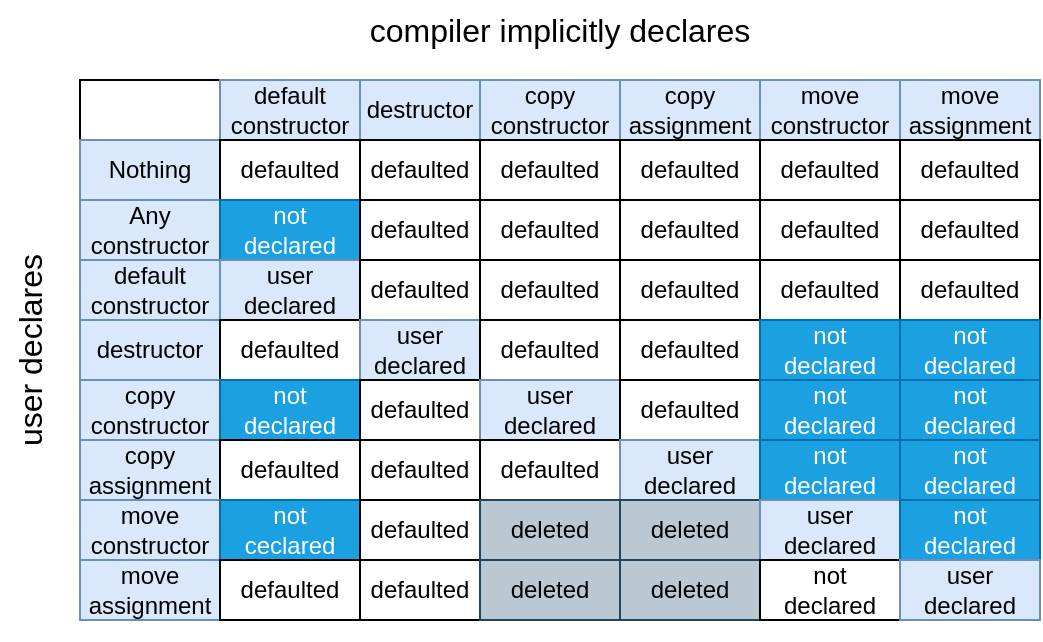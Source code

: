 <mxfile version="24.6.4" type="device">
  <diagram name="Page-1" id="bU2Xf8PQ_sOGb5f3-KPX">
    <mxGraphModel dx="637" dy="597" grid="1" gridSize="10" guides="1" tooltips="1" connect="1" arrows="1" fold="1" page="1" pageScale="1" pageWidth="850" pageHeight="1100" math="0" shadow="0">
      <root>
        <mxCell id="0" />
        <mxCell id="1" parent="0" />
        <mxCell id="cnHovPVh4oMCa_qqTdAi-1" value="" style="childLayout=tableLayout;recursiveResize=0;shadow=0;fillColor=none;" vertex="1" parent="1">
          <mxGeometry x="230" y="460" width="480" height="270" as="geometry" />
        </mxCell>
        <mxCell id="cnHovPVh4oMCa_qqTdAi-69" style="shape=tableRow;horizontal=0;startSize=0;swimlaneHead=0;swimlaneBody=0;top=0;left=0;bottom=0;right=0;dropTarget=0;collapsible=0;recursiveResize=0;expand=0;fontStyle=0;fillColor=none;strokeColor=inherit;" vertex="1" parent="cnHovPVh4oMCa_qqTdAi-1">
          <mxGeometry width="480" height="30" as="geometry" />
        </mxCell>
        <mxCell id="cnHovPVh4oMCa_qqTdAi-70" value="" style="connectable=0;recursiveResize=0;strokeColor=inherit;fillColor=none;align=center;whiteSpace=wrap;html=1;" vertex="1" parent="cnHovPVh4oMCa_qqTdAi-69">
          <mxGeometry width="70" height="30" as="geometry">
            <mxRectangle width="70" height="30" as="alternateBounds" />
          </mxGeometry>
        </mxCell>
        <mxCell id="cnHovPVh4oMCa_qqTdAi-71" value="default&lt;div&gt;constructor&lt;/div&gt;" style="connectable=0;recursiveResize=0;strokeColor=#6c8ebf;fillColor=#dae8fc;align=center;whiteSpace=wrap;html=1;" vertex="1" parent="cnHovPVh4oMCa_qqTdAi-69">
          <mxGeometry x="70" width="70" height="30" as="geometry">
            <mxRectangle width="70" height="30" as="alternateBounds" />
          </mxGeometry>
        </mxCell>
        <mxCell id="cnHovPVh4oMCa_qqTdAi-72" value="destructor" style="connectable=0;recursiveResize=0;strokeColor=#6c8ebf;fillColor=#dae8fc;align=center;whiteSpace=wrap;html=1;" vertex="1" parent="cnHovPVh4oMCa_qqTdAi-69">
          <mxGeometry x="140" width="60" height="30" as="geometry">
            <mxRectangle width="60" height="30" as="alternateBounds" />
          </mxGeometry>
        </mxCell>
        <mxCell id="cnHovPVh4oMCa_qqTdAi-73" value="copy constructor" style="connectable=0;recursiveResize=0;strokeColor=#6c8ebf;fillColor=#dae8fc;align=center;whiteSpace=wrap;html=1;" vertex="1" parent="cnHovPVh4oMCa_qqTdAi-69">
          <mxGeometry x="200" width="70" height="30" as="geometry">
            <mxRectangle width="70" height="30" as="alternateBounds" />
          </mxGeometry>
        </mxCell>
        <mxCell id="cnHovPVh4oMCa_qqTdAi-74" value="copy&lt;div&gt;assignment&lt;/div&gt;" style="connectable=0;recursiveResize=0;strokeColor=#6c8ebf;fillColor=#dae8fc;align=center;whiteSpace=wrap;html=1;" vertex="1" parent="cnHovPVh4oMCa_qqTdAi-69">
          <mxGeometry x="270" width="70" height="30" as="geometry">
            <mxRectangle width="70" height="30" as="alternateBounds" />
          </mxGeometry>
        </mxCell>
        <mxCell id="cnHovPVh4oMCa_qqTdAi-75" value="move&lt;div&gt;constructor&lt;/div&gt;" style="connectable=0;recursiveResize=0;strokeColor=#6c8ebf;fillColor=#dae8fc;align=center;whiteSpace=wrap;html=1;" vertex="1" parent="cnHovPVh4oMCa_qqTdAi-69">
          <mxGeometry x="340" width="70" height="30" as="geometry">
            <mxRectangle width="70" height="30" as="alternateBounds" />
          </mxGeometry>
        </mxCell>
        <mxCell id="cnHovPVh4oMCa_qqTdAi-76" value="move&lt;div&gt;assignment&lt;/div&gt;" style="connectable=0;recursiveResize=0;strokeColor=#6c8ebf;fillColor=#dae8fc;align=center;whiteSpace=wrap;html=1;" vertex="1" parent="cnHovPVh4oMCa_qqTdAi-69">
          <mxGeometry x="410" width="70" height="30" as="geometry">
            <mxRectangle width="70" height="30" as="alternateBounds" />
          </mxGeometry>
        </mxCell>
        <mxCell id="cnHovPVh4oMCa_qqTdAi-61" style="shape=tableRow;horizontal=0;startSize=0;swimlaneHead=0;swimlaneBody=0;top=0;left=0;bottom=0;right=0;dropTarget=0;collapsible=0;recursiveResize=0;expand=0;fontStyle=0;fillColor=none;strokeColor=inherit;" vertex="1" parent="cnHovPVh4oMCa_qqTdAi-1">
          <mxGeometry y="30" width="480" height="30" as="geometry" />
        </mxCell>
        <mxCell id="cnHovPVh4oMCa_qqTdAi-62" value="Nothing" style="connectable=0;recursiveResize=0;strokeColor=#6c8ebf;fillColor=#dae8fc;align=center;whiteSpace=wrap;html=1;" vertex="1" parent="cnHovPVh4oMCa_qqTdAi-61">
          <mxGeometry width="70" height="30" as="geometry">
            <mxRectangle width="70" height="30" as="alternateBounds" />
          </mxGeometry>
        </mxCell>
        <mxCell id="cnHovPVh4oMCa_qqTdAi-63" value="defaulted" style="connectable=0;recursiveResize=0;strokeColor=inherit;fillColor=none;align=center;whiteSpace=wrap;html=1;" vertex="1" parent="cnHovPVh4oMCa_qqTdAi-61">
          <mxGeometry x="70" width="70" height="30" as="geometry">
            <mxRectangle width="70" height="30" as="alternateBounds" />
          </mxGeometry>
        </mxCell>
        <mxCell id="cnHovPVh4oMCa_qqTdAi-64" value="defaulted" style="connectable=0;recursiveResize=0;strokeColor=inherit;fillColor=none;align=center;whiteSpace=wrap;html=1;" vertex="1" parent="cnHovPVh4oMCa_qqTdAi-61">
          <mxGeometry x="140" width="60" height="30" as="geometry">
            <mxRectangle width="60" height="30" as="alternateBounds" />
          </mxGeometry>
        </mxCell>
        <mxCell id="cnHovPVh4oMCa_qqTdAi-65" value="defaulted" style="connectable=0;recursiveResize=0;strokeColor=inherit;fillColor=none;align=center;whiteSpace=wrap;html=1;" vertex="1" parent="cnHovPVh4oMCa_qqTdAi-61">
          <mxGeometry x="200" width="70" height="30" as="geometry">
            <mxRectangle width="70" height="30" as="alternateBounds" />
          </mxGeometry>
        </mxCell>
        <mxCell id="cnHovPVh4oMCa_qqTdAi-66" value="defaulted" style="connectable=0;recursiveResize=0;strokeColor=inherit;fillColor=none;align=center;whiteSpace=wrap;html=1;" vertex="1" parent="cnHovPVh4oMCa_qqTdAi-61">
          <mxGeometry x="270" width="70" height="30" as="geometry">
            <mxRectangle width="70" height="30" as="alternateBounds" />
          </mxGeometry>
        </mxCell>
        <mxCell id="cnHovPVh4oMCa_qqTdAi-67" value="defaulted" style="connectable=0;recursiveResize=0;strokeColor=inherit;fillColor=none;align=center;whiteSpace=wrap;html=1;" vertex="1" parent="cnHovPVh4oMCa_qqTdAi-61">
          <mxGeometry x="340" width="70" height="30" as="geometry">
            <mxRectangle width="70" height="30" as="alternateBounds" />
          </mxGeometry>
        </mxCell>
        <mxCell id="cnHovPVh4oMCa_qqTdAi-68" value="defaulted" style="connectable=0;recursiveResize=0;strokeColor=inherit;fillColor=none;align=center;whiteSpace=wrap;html=1;" vertex="1" parent="cnHovPVh4oMCa_qqTdAi-61">
          <mxGeometry x="410" width="70" height="30" as="geometry">
            <mxRectangle width="70" height="30" as="alternateBounds" />
          </mxGeometry>
        </mxCell>
        <mxCell id="cnHovPVh4oMCa_qqTdAi-53" style="shape=tableRow;horizontal=0;startSize=0;swimlaneHead=0;swimlaneBody=0;top=0;left=0;bottom=0;right=0;dropTarget=0;collapsible=0;recursiveResize=0;expand=0;fontStyle=0;fillColor=none;strokeColor=inherit;" vertex="1" parent="cnHovPVh4oMCa_qqTdAi-1">
          <mxGeometry y="60" width="480" height="30" as="geometry" />
        </mxCell>
        <mxCell id="cnHovPVh4oMCa_qqTdAi-54" value="Any&lt;div&gt;constructor&lt;/div&gt;" style="connectable=0;recursiveResize=0;strokeColor=#6c8ebf;fillColor=#dae8fc;align=center;whiteSpace=wrap;html=1;" vertex="1" parent="cnHovPVh4oMCa_qqTdAi-53">
          <mxGeometry width="70" height="30" as="geometry">
            <mxRectangle width="70" height="30" as="alternateBounds" />
          </mxGeometry>
        </mxCell>
        <mxCell id="cnHovPVh4oMCa_qqTdAi-55" value="not&lt;div&gt;declared&lt;/div&gt;" style="connectable=0;recursiveResize=0;strokeColor=#006EAF;fillColor=#1ba1e2;align=center;whiteSpace=wrap;html=1;fontColor=#ffffff;" vertex="1" parent="cnHovPVh4oMCa_qqTdAi-53">
          <mxGeometry x="70" width="70" height="30" as="geometry">
            <mxRectangle width="70" height="30" as="alternateBounds" />
          </mxGeometry>
        </mxCell>
        <mxCell id="cnHovPVh4oMCa_qqTdAi-56" value="defaulted" style="connectable=0;recursiveResize=0;strokeColor=inherit;fillColor=none;align=center;whiteSpace=wrap;html=1;" vertex="1" parent="cnHovPVh4oMCa_qqTdAi-53">
          <mxGeometry x="140" width="60" height="30" as="geometry">
            <mxRectangle width="60" height="30" as="alternateBounds" />
          </mxGeometry>
        </mxCell>
        <mxCell id="cnHovPVh4oMCa_qqTdAi-57" value="defaulted" style="connectable=0;recursiveResize=0;strokeColor=inherit;fillColor=none;align=center;whiteSpace=wrap;html=1;" vertex="1" parent="cnHovPVh4oMCa_qqTdAi-53">
          <mxGeometry x="200" width="70" height="30" as="geometry">
            <mxRectangle width="70" height="30" as="alternateBounds" />
          </mxGeometry>
        </mxCell>
        <mxCell id="cnHovPVh4oMCa_qqTdAi-58" value="defaulted" style="connectable=0;recursiveResize=0;strokeColor=inherit;fillColor=none;align=center;whiteSpace=wrap;html=1;" vertex="1" parent="cnHovPVh4oMCa_qqTdAi-53">
          <mxGeometry x="270" width="70" height="30" as="geometry">
            <mxRectangle width="70" height="30" as="alternateBounds" />
          </mxGeometry>
        </mxCell>
        <mxCell id="cnHovPVh4oMCa_qqTdAi-59" value="defaulted" style="connectable=0;recursiveResize=0;strokeColor=inherit;fillColor=none;align=center;whiteSpace=wrap;html=1;" vertex="1" parent="cnHovPVh4oMCa_qqTdAi-53">
          <mxGeometry x="340" width="70" height="30" as="geometry">
            <mxRectangle width="70" height="30" as="alternateBounds" />
          </mxGeometry>
        </mxCell>
        <mxCell id="cnHovPVh4oMCa_qqTdAi-60" value="defaulted" style="connectable=0;recursiveResize=0;strokeColor=inherit;fillColor=none;align=center;whiteSpace=wrap;html=1;" vertex="1" parent="cnHovPVh4oMCa_qqTdAi-53">
          <mxGeometry x="410" width="70" height="30" as="geometry">
            <mxRectangle width="70" height="30" as="alternateBounds" />
          </mxGeometry>
        </mxCell>
        <mxCell id="cnHovPVh4oMCa_qqTdAi-45" style="shape=tableRow;horizontal=0;startSize=0;swimlaneHead=0;swimlaneBody=0;top=0;left=0;bottom=0;right=0;dropTarget=0;collapsible=0;recursiveResize=0;expand=0;fontStyle=0;fillColor=none;strokeColor=inherit;" vertex="1" parent="cnHovPVh4oMCa_qqTdAi-1">
          <mxGeometry y="90" width="480" height="30" as="geometry" />
        </mxCell>
        <mxCell id="cnHovPVh4oMCa_qqTdAi-46" value="default&lt;div&gt;constructor&lt;/div&gt;" style="connectable=0;recursiveResize=0;strokeColor=#6c8ebf;fillColor=#dae8fc;align=center;whiteSpace=wrap;html=1;" vertex="1" parent="cnHovPVh4oMCa_qqTdAi-45">
          <mxGeometry width="70" height="30" as="geometry">
            <mxRectangle width="70" height="30" as="alternateBounds" />
          </mxGeometry>
        </mxCell>
        <mxCell id="cnHovPVh4oMCa_qqTdAi-47" value="user&lt;div&gt;declared&lt;/div&gt;" style="connectable=0;recursiveResize=0;strokeColor=#6c8ebf;fillColor=#dae8fc;align=center;whiteSpace=wrap;html=1;" vertex="1" parent="cnHovPVh4oMCa_qqTdAi-45">
          <mxGeometry x="70" width="70" height="30" as="geometry">
            <mxRectangle width="70" height="30" as="alternateBounds" />
          </mxGeometry>
        </mxCell>
        <mxCell id="cnHovPVh4oMCa_qqTdAi-48" value="defaulted" style="connectable=0;recursiveResize=0;strokeColor=inherit;fillColor=none;align=center;whiteSpace=wrap;html=1;" vertex="1" parent="cnHovPVh4oMCa_qqTdAi-45">
          <mxGeometry x="140" width="60" height="30" as="geometry">
            <mxRectangle width="60" height="30" as="alternateBounds" />
          </mxGeometry>
        </mxCell>
        <mxCell id="cnHovPVh4oMCa_qqTdAi-49" value="defaulted" style="connectable=0;recursiveResize=0;strokeColor=inherit;fillColor=none;align=center;whiteSpace=wrap;html=1;" vertex="1" parent="cnHovPVh4oMCa_qqTdAi-45">
          <mxGeometry x="200" width="70" height="30" as="geometry">
            <mxRectangle width="70" height="30" as="alternateBounds" />
          </mxGeometry>
        </mxCell>
        <mxCell id="cnHovPVh4oMCa_qqTdAi-50" value="defaulted" style="connectable=0;recursiveResize=0;strokeColor=inherit;fillColor=none;align=center;whiteSpace=wrap;html=1;" vertex="1" parent="cnHovPVh4oMCa_qqTdAi-45">
          <mxGeometry x="270" width="70" height="30" as="geometry">
            <mxRectangle width="70" height="30" as="alternateBounds" />
          </mxGeometry>
        </mxCell>
        <mxCell id="cnHovPVh4oMCa_qqTdAi-51" value="defaulted" style="connectable=0;recursiveResize=0;strokeColor=inherit;fillColor=none;align=center;whiteSpace=wrap;html=1;" vertex="1" parent="cnHovPVh4oMCa_qqTdAi-45">
          <mxGeometry x="340" width="70" height="30" as="geometry">
            <mxRectangle width="70" height="30" as="alternateBounds" />
          </mxGeometry>
        </mxCell>
        <mxCell id="cnHovPVh4oMCa_qqTdAi-52" value="defaulted" style="connectable=0;recursiveResize=0;strokeColor=inherit;fillColor=none;align=center;whiteSpace=wrap;html=1;" vertex="1" parent="cnHovPVh4oMCa_qqTdAi-45">
          <mxGeometry x="410" width="70" height="30" as="geometry">
            <mxRectangle width="70" height="30" as="alternateBounds" />
          </mxGeometry>
        </mxCell>
        <mxCell id="cnHovPVh4oMCa_qqTdAi-37" style="shape=tableRow;horizontal=0;startSize=0;swimlaneHead=0;swimlaneBody=0;top=0;left=0;bottom=0;right=0;dropTarget=0;collapsible=0;recursiveResize=0;expand=0;fontStyle=0;fillColor=none;strokeColor=inherit;" vertex="1" parent="cnHovPVh4oMCa_qqTdAi-1">
          <mxGeometry y="120" width="480" height="30" as="geometry" />
        </mxCell>
        <mxCell id="cnHovPVh4oMCa_qqTdAi-38" value="destructor" style="connectable=0;recursiveResize=0;strokeColor=#6c8ebf;fillColor=#dae8fc;align=center;whiteSpace=wrap;html=1;" vertex="1" parent="cnHovPVh4oMCa_qqTdAi-37">
          <mxGeometry width="70" height="30" as="geometry">
            <mxRectangle width="70" height="30" as="alternateBounds" />
          </mxGeometry>
        </mxCell>
        <mxCell id="cnHovPVh4oMCa_qqTdAi-39" value="defaulted" style="connectable=0;recursiveResize=0;strokeColor=inherit;fillColor=none;align=center;whiteSpace=wrap;html=1;" vertex="1" parent="cnHovPVh4oMCa_qqTdAi-37">
          <mxGeometry x="70" width="70" height="30" as="geometry">
            <mxRectangle width="70" height="30" as="alternateBounds" />
          </mxGeometry>
        </mxCell>
        <mxCell id="cnHovPVh4oMCa_qqTdAi-40" value="user&lt;div&gt;declared&lt;/div&gt;" style="connectable=0;recursiveResize=0;strokeColor=#6c8ebf;fillColor=#dae8fc;align=center;whiteSpace=wrap;html=1;" vertex="1" parent="cnHovPVh4oMCa_qqTdAi-37">
          <mxGeometry x="140" width="60" height="30" as="geometry">
            <mxRectangle width="60" height="30" as="alternateBounds" />
          </mxGeometry>
        </mxCell>
        <mxCell id="cnHovPVh4oMCa_qqTdAi-41" value="defaulted" style="connectable=0;recursiveResize=0;strokeColor=inherit;fillColor=none;align=center;whiteSpace=wrap;html=1;" vertex="1" parent="cnHovPVh4oMCa_qqTdAi-37">
          <mxGeometry x="200" width="70" height="30" as="geometry">
            <mxRectangle width="70" height="30" as="alternateBounds" />
          </mxGeometry>
        </mxCell>
        <mxCell id="cnHovPVh4oMCa_qqTdAi-42" value="defaulted" style="connectable=0;recursiveResize=0;strokeColor=inherit;fillColor=none;align=center;whiteSpace=wrap;html=1;" vertex="1" parent="cnHovPVh4oMCa_qqTdAi-37">
          <mxGeometry x="270" width="70" height="30" as="geometry">
            <mxRectangle width="70" height="30" as="alternateBounds" />
          </mxGeometry>
        </mxCell>
        <mxCell id="cnHovPVh4oMCa_qqTdAi-43" value="not&lt;div&gt;declared&lt;/div&gt;" style="connectable=0;recursiveResize=0;strokeColor=#006EAF;fillColor=#1ba1e2;align=center;whiteSpace=wrap;html=1;fontColor=#ffffff;" vertex="1" parent="cnHovPVh4oMCa_qqTdAi-37">
          <mxGeometry x="340" width="70" height="30" as="geometry">
            <mxRectangle width="70" height="30" as="alternateBounds" />
          </mxGeometry>
        </mxCell>
        <mxCell id="cnHovPVh4oMCa_qqTdAi-44" value="not&lt;div&gt;declared&lt;/div&gt;" style="connectable=0;recursiveResize=0;strokeColor=#006EAF;fillColor=#1ba1e2;align=center;whiteSpace=wrap;html=1;fontColor=#ffffff;" vertex="1" parent="cnHovPVh4oMCa_qqTdAi-37">
          <mxGeometry x="410" width="70" height="30" as="geometry">
            <mxRectangle width="70" height="30" as="alternateBounds" />
          </mxGeometry>
        </mxCell>
        <mxCell id="cnHovPVh4oMCa_qqTdAi-29" style="shape=tableRow;horizontal=0;startSize=0;swimlaneHead=0;swimlaneBody=0;top=0;left=0;bottom=0;right=0;dropTarget=0;collapsible=0;recursiveResize=0;expand=0;fontStyle=0;fillColor=none;strokeColor=inherit;" vertex="1" parent="cnHovPVh4oMCa_qqTdAi-1">
          <mxGeometry y="150" width="480" height="30" as="geometry" />
        </mxCell>
        <mxCell id="cnHovPVh4oMCa_qqTdAi-30" value="copy constructor" style="connectable=0;recursiveResize=0;strokeColor=#6c8ebf;fillColor=#dae8fc;align=center;whiteSpace=wrap;html=1;" vertex="1" parent="cnHovPVh4oMCa_qqTdAi-29">
          <mxGeometry width="70" height="30" as="geometry">
            <mxRectangle width="70" height="30" as="alternateBounds" />
          </mxGeometry>
        </mxCell>
        <mxCell id="cnHovPVh4oMCa_qqTdAi-31" value="not&lt;div&gt;declared&lt;/div&gt;" style="connectable=0;recursiveResize=0;strokeColor=#006EAF;fillColor=#1ba1e2;align=center;whiteSpace=wrap;html=1;fontColor=#ffffff;" vertex="1" parent="cnHovPVh4oMCa_qqTdAi-29">
          <mxGeometry x="70" width="70" height="30" as="geometry">
            <mxRectangle width="70" height="30" as="alternateBounds" />
          </mxGeometry>
        </mxCell>
        <mxCell id="cnHovPVh4oMCa_qqTdAi-32" value="defaulted" style="connectable=0;recursiveResize=0;strokeColor=inherit;fillColor=none;align=center;whiteSpace=wrap;html=1;" vertex="1" parent="cnHovPVh4oMCa_qqTdAi-29">
          <mxGeometry x="140" width="60" height="30" as="geometry">
            <mxRectangle width="60" height="30" as="alternateBounds" />
          </mxGeometry>
        </mxCell>
        <mxCell id="cnHovPVh4oMCa_qqTdAi-33" value="user&lt;div&gt;declared&lt;/div&gt;" style="connectable=0;recursiveResize=0;strokeColor=#6c8ebf;fillColor=#dae8fc;align=center;whiteSpace=wrap;html=1;" vertex="1" parent="cnHovPVh4oMCa_qqTdAi-29">
          <mxGeometry x="200" width="70" height="30" as="geometry">
            <mxRectangle width="70" height="30" as="alternateBounds" />
          </mxGeometry>
        </mxCell>
        <mxCell id="cnHovPVh4oMCa_qqTdAi-34" value="defaulted" style="connectable=0;recursiveResize=0;strokeColor=inherit;fillColor=none;align=center;whiteSpace=wrap;html=1;" vertex="1" parent="cnHovPVh4oMCa_qqTdAi-29">
          <mxGeometry x="270" width="70" height="30" as="geometry">
            <mxRectangle width="70" height="30" as="alternateBounds" />
          </mxGeometry>
        </mxCell>
        <mxCell id="cnHovPVh4oMCa_qqTdAi-35" value="not&lt;div&gt;declared&lt;/div&gt;" style="connectable=0;recursiveResize=0;strokeColor=#006EAF;fillColor=#1ba1e2;align=center;whiteSpace=wrap;html=1;fontColor=#ffffff;" vertex="1" parent="cnHovPVh4oMCa_qqTdAi-29">
          <mxGeometry x="340" width="70" height="30" as="geometry">
            <mxRectangle width="70" height="30" as="alternateBounds" />
          </mxGeometry>
        </mxCell>
        <mxCell id="cnHovPVh4oMCa_qqTdAi-36" value="not&lt;div&gt;declared&lt;/div&gt;" style="connectable=0;recursiveResize=0;strokeColor=#006EAF;fillColor=#1ba1e2;align=center;whiteSpace=wrap;html=1;fontColor=#ffffff;" vertex="1" parent="cnHovPVh4oMCa_qqTdAi-29">
          <mxGeometry x="410" width="70" height="30" as="geometry">
            <mxRectangle width="70" height="30" as="alternateBounds" />
          </mxGeometry>
        </mxCell>
        <mxCell id="cnHovPVh4oMCa_qqTdAi-2" value="" style="shape=tableRow;horizontal=0;startSize=0;swimlaneHead=0;swimlaneBody=0;top=0;left=0;bottom=0;right=0;dropTarget=0;collapsible=0;recursiveResize=0;expand=0;fontStyle=0;fillColor=none;strokeColor=inherit;" vertex="1" parent="cnHovPVh4oMCa_qqTdAi-1">
          <mxGeometry y="180" width="480" height="30" as="geometry" />
        </mxCell>
        <mxCell id="cnHovPVh4oMCa_qqTdAi-26" value="copy&lt;div&gt;assignment&lt;/div&gt;" style="connectable=0;recursiveResize=0;strokeColor=#6c8ebf;fillColor=#dae8fc;align=center;whiteSpace=wrap;html=1;" vertex="1" parent="cnHovPVh4oMCa_qqTdAi-2">
          <mxGeometry width="70" height="30" as="geometry">
            <mxRectangle width="70" height="30" as="alternateBounds" />
          </mxGeometry>
        </mxCell>
        <mxCell id="cnHovPVh4oMCa_qqTdAi-23" value="defaulted" style="connectable=0;recursiveResize=0;strokeColor=inherit;fillColor=none;align=center;whiteSpace=wrap;html=1;" vertex="1" parent="cnHovPVh4oMCa_qqTdAi-2">
          <mxGeometry x="70" width="70" height="30" as="geometry">
            <mxRectangle width="70" height="30" as="alternateBounds" />
          </mxGeometry>
        </mxCell>
        <mxCell id="cnHovPVh4oMCa_qqTdAi-20" value="defaulted" style="connectable=0;recursiveResize=0;strokeColor=inherit;fillColor=none;align=center;whiteSpace=wrap;html=1;" vertex="1" parent="cnHovPVh4oMCa_qqTdAi-2">
          <mxGeometry x="140" width="60" height="30" as="geometry">
            <mxRectangle width="60" height="30" as="alternateBounds" />
          </mxGeometry>
        </mxCell>
        <mxCell id="cnHovPVh4oMCa_qqTdAi-17" value="defaulted" style="connectable=0;recursiveResize=0;strokeColor=inherit;fillColor=none;align=center;whiteSpace=wrap;html=1;" vertex="1" parent="cnHovPVh4oMCa_qqTdAi-2">
          <mxGeometry x="200" width="70" height="30" as="geometry">
            <mxRectangle width="70" height="30" as="alternateBounds" />
          </mxGeometry>
        </mxCell>
        <mxCell id="cnHovPVh4oMCa_qqTdAi-14" value="user&lt;div&gt;declared&lt;/div&gt;" style="connectable=0;recursiveResize=0;strokeColor=#6c8ebf;fillColor=#dae8fc;align=center;whiteSpace=wrap;html=1;" vertex="1" parent="cnHovPVh4oMCa_qqTdAi-2">
          <mxGeometry x="270" width="70" height="30" as="geometry">
            <mxRectangle width="70" height="30" as="alternateBounds" />
          </mxGeometry>
        </mxCell>
        <mxCell id="cnHovPVh4oMCa_qqTdAi-3" value="not&lt;div&gt;declared&lt;/div&gt;" style="connectable=0;recursiveResize=0;strokeColor=#006EAF;fillColor=#1ba1e2;align=center;whiteSpace=wrap;html=1;fontColor=#ffffff;" vertex="1" parent="cnHovPVh4oMCa_qqTdAi-2">
          <mxGeometry x="340" width="70" height="30" as="geometry">
            <mxRectangle width="70" height="30" as="alternateBounds" />
          </mxGeometry>
        </mxCell>
        <mxCell id="cnHovPVh4oMCa_qqTdAi-4" value="not&lt;div&gt;declared&lt;/div&gt;" style="connectable=0;recursiveResize=0;strokeColor=#006EAF;fillColor=#1ba1e2;align=center;whiteSpace=wrap;html=1;fontColor=#ffffff;" vertex="1" parent="cnHovPVh4oMCa_qqTdAi-2">
          <mxGeometry x="410" width="70" height="30" as="geometry">
            <mxRectangle width="70" height="30" as="alternateBounds" />
          </mxGeometry>
        </mxCell>
        <mxCell id="cnHovPVh4oMCa_qqTdAi-6" style="shape=tableRow;horizontal=0;startSize=0;swimlaneHead=0;swimlaneBody=0;top=0;left=0;bottom=0;right=0;dropTarget=0;collapsible=0;recursiveResize=0;expand=0;fontStyle=0;fillColor=none;strokeColor=inherit;" vertex="1" parent="cnHovPVh4oMCa_qqTdAi-1">
          <mxGeometry y="210" width="480" height="30" as="geometry" />
        </mxCell>
        <mxCell id="cnHovPVh4oMCa_qqTdAi-27" value="move&lt;div&gt;constructor&lt;/div&gt;" style="connectable=0;recursiveResize=0;strokeColor=#6c8ebf;fillColor=#dae8fc;align=center;whiteSpace=wrap;html=1;" vertex="1" parent="cnHovPVh4oMCa_qqTdAi-6">
          <mxGeometry width="70" height="30" as="geometry">
            <mxRectangle width="70" height="30" as="alternateBounds" />
          </mxGeometry>
        </mxCell>
        <mxCell id="cnHovPVh4oMCa_qqTdAi-24" value="not&lt;div&gt;ceclared&lt;/div&gt;" style="connectable=0;recursiveResize=0;strokeColor=#006EAF;fillColor=#1ba1e2;align=center;whiteSpace=wrap;html=1;fontColor=#ffffff;" vertex="1" parent="cnHovPVh4oMCa_qqTdAi-6">
          <mxGeometry x="70" width="70" height="30" as="geometry">
            <mxRectangle width="70" height="30" as="alternateBounds" />
          </mxGeometry>
        </mxCell>
        <mxCell id="cnHovPVh4oMCa_qqTdAi-21" value="defaulted" style="connectable=0;recursiveResize=0;strokeColor=inherit;fillColor=none;align=center;whiteSpace=wrap;html=1;" vertex="1" parent="cnHovPVh4oMCa_qqTdAi-6">
          <mxGeometry x="140" width="60" height="30" as="geometry">
            <mxRectangle width="60" height="30" as="alternateBounds" />
          </mxGeometry>
        </mxCell>
        <mxCell id="cnHovPVh4oMCa_qqTdAi-18" value="deleted" style="connectable=0;recursiveResize=0;strokeColor=#23445d;fillColor=#bac8d3;align=center;whiteSpace=wrap;html=1;" vertex="1" parent="cnHovPVh4oMCa_qqTdAi-6">
          <mxGeometry x="200" width="70" height="30" as="geometry">
            <mxRectangle width="70" height="30" as="alternateBounds" />
          </mxGeometry>
        </mxCell>
        <mxCell id="cnHovPVh4oMCa_qqTdAi-15" value="deleted" style="connectable=0;recursiveResize=0;strokeColor=#23445d;fillColor=#bac8d3;align=center;whiteSpace=wrap;html=1;" vertex="1" parent="cnHovPVh4oMCa_qqTdAi-6">
          <mxGeometry x="270" width="70" height="30" as="geometry">
            <mxRectangle width="70" height="30" as="alternateBounds" />
          </mxGeometry>
        </mxCell>
        <mxCell id="cnHovPVh4oMCa_qqTdAi-7" value="user&lt;div&gt;declared&lt;/div&gt;" style="connectable=0;recursiveResize=0;strokeColor=#6c8ebf;fillColor=#dae8fc;align=center;whiteSpace=wrap;html=1;" vertex="1" parent="cnHovPVh4oMCa_qqTdAi-6">
          <mxGeometry x="340" width="70" height="30" as="geometry">
            <mxRectangle width="70" height="30" as="alternateBounds" />
          </mxGeometry>
        </mxCell>
        <mxCell id="cnHovPVh4oMCa_qqTdAi-8" value="not&lt;div&gt;declared&lt;/div&gt;" style="connectable=0;recursiveResize=0;strokeColor=#006EAF;fillColor=#1ba1e2;align=center;whiteSpace=wrap;html=1;fontColor=#ffffff;" vertex="1" parent="cnHovPVh4oMCa_qqTdAi-6">
          <mxGeometry x="410" width="70" height="30" as="geometry">
            <mxRectangle width="70" height="30" as="alternateBounds" />
          </mxGeometry>
        </mxCell>
        <mxCell id="cnHovPVh4oMCa_qqTdAi-10" style="shape=tableRow;horizontal=0;startSize=0;swimlaneHead=0;swimlaneBody=0;top=0;left=0;bottom=0;right=0;dropTarget=0;collapsible=0;recursiveResize=0;expand=0;fontStyle=0;fillColor=none;strokeColor=inherit;" vertex="1" parent="cnHovPVh4oMCa_qqTdAi-1">
          <mxGeometry y="240" width="480" height="30" as="geometry" />
        </mxCell>
        <mxCell id="cnHovPVh4oMCa_qqTdAi-28" value="move&lt;div&gt;assignment&lt;/div&gt;" style="connectable=0;recursiveResize=0;strokeColor=#6c8ebf;fillColor=#dae8fc;align=center;whiteSpace=wrap;html=1;" vertex="1" parent="cnHovPVh4oMCa_qqTdAi-10">
          <mxGeometry width="70" height="30" as="geometry">
            <mxRectangle width="70" height="30" as="alternateBounds" />
          </mxGeometry>
        </mxCell>
        <mxCell id="cnHovPVh4oMCa_qqTdAi-25" value="defaulted" style="connectable=0;recursiveResize=0;strokeColor=inherit;fillColor=none;align=center;whiteSpace=wrap;html=1;" vertex="1" parent="cnHovPVh4oMCa_qqTdAi-10">
          <mxGeometry x="70" width="70" height="30" as="geometry">
            <mxRectangle width="70" height="30" as="alternateBounds" />
          </mxGeometry>
        </mxCell>
        <mxCell id="cnHovPVh4oMCa_qqTdAi-22" value="defaulted" style="connectable=0;recursiveResize=0;strokeColor=inherit;fillColor=none;align=center;whiteSpace=wrap;html=1;" vertex="1" parent="cnHovPVh4oMCa_qqTdAi-10">
          <mxGeometry x="140" width="60" height="30" as="geometry">
            <mxRectangle width="60" height="30" as="alternateBounds" />
          </mxGeometry>
        </mxCell>
        <mxCell id="cnHovPVh4oMCa_qqTdAi-19" value="deleted" style="connectable=0;recursiveResize=0;strokeColor=#23445d;fillColor=#bac8d3;align=center;whiteSpace=wrap;html=1;" vertex="1" parent="cnHovPVh4oMCa_qqTdAi-10">
          <mxGeometry x="200" width="70" height="30" as="geometry">
            <mxRectangle width="70" height="30" as="alternateBounds" />
          </mxGeometry>
        </mxCell>
        <mxCell id="cnHovPVh4oMCa_qqTdAi-16" value="deleted" style="connectable=0;recursiveResize=0;strokeColor=#23445d;fillColor=#bac8d3;align=center;whiteSpace=wrap;html=1;" vertex="1" parent="cnHovPVh4oMCa_qqTdAi-10">
          <mxGeometry x="270" width="70" height="30" as="geometry">
            <mxRectangle width="70" height="30" as="alternateBounds" />
          </mxGeometry>
        </mxCell>
        <mxCell id="cnHovPVh4oMCa_qqTdAi-11" value="not&lt;div&gt;declared&lt;/div&gt;" style="connectable=0;recursiveResize=0;strokeColor=inherit;fillColor=none;align=center;whiteSpace=wrap;html=1;" vertex="1" parent="cnHovPVh4oMCa_qqTdAi-10">
          <mxGeometry x="340" width="70" height="30" as="geometry">
            <mxRectangle width="70" height="30" as="alternateBounds" />
          </mxGeometry>
        </mxCell>
        <mxCell id="cnHovPVh4oMCa_qqTdAi-12" value="user&lt;div&gt;declared&lt;/div&gt;" style="connectable=0;recursiveResize=0;strokeColor=#6c8ebf;fillColor=#dae8fc;align=center;whiteSpace=wrap;html=1;" vertex="1" parent="cnHovPVh4oMCa_qqTdAi-10">
          <mxGeometry x="410" width="70" height="30" as="geometry">
            <mxRectangle width="70" height="30" as="alternateBounds" />
          </mxGeometry>
        </mxCell>
        <mxCell id="cnHovPVh4oMCa_qqTdAi-78" value="compiler implicitly declares" style="text;html=1;align=center;verticalAlign=middle;whiteSpace=wrap;rounded=0;fontSize=16;" vertex="1" parent="1">
          <mxGeometry x="325" y="420" width="290" height="30" as="geometry" />
        </mxCell>
        <mxCell id="cnHovPVh4oMCa_qqTdAi-79" value="user declares" style="text;html=1;align=center;verticalAlign=middle;whiteSpace=wrap;rounded=0;fontSize=16;rotation=-90;" vertex="1" parent="1">
          <mxGeometry x="60" y="580" width="290" height="30" as="geometry" />
        </mxCell>
      </root>
    </mxGraphModel>
  </diagram>
</mxfile>
